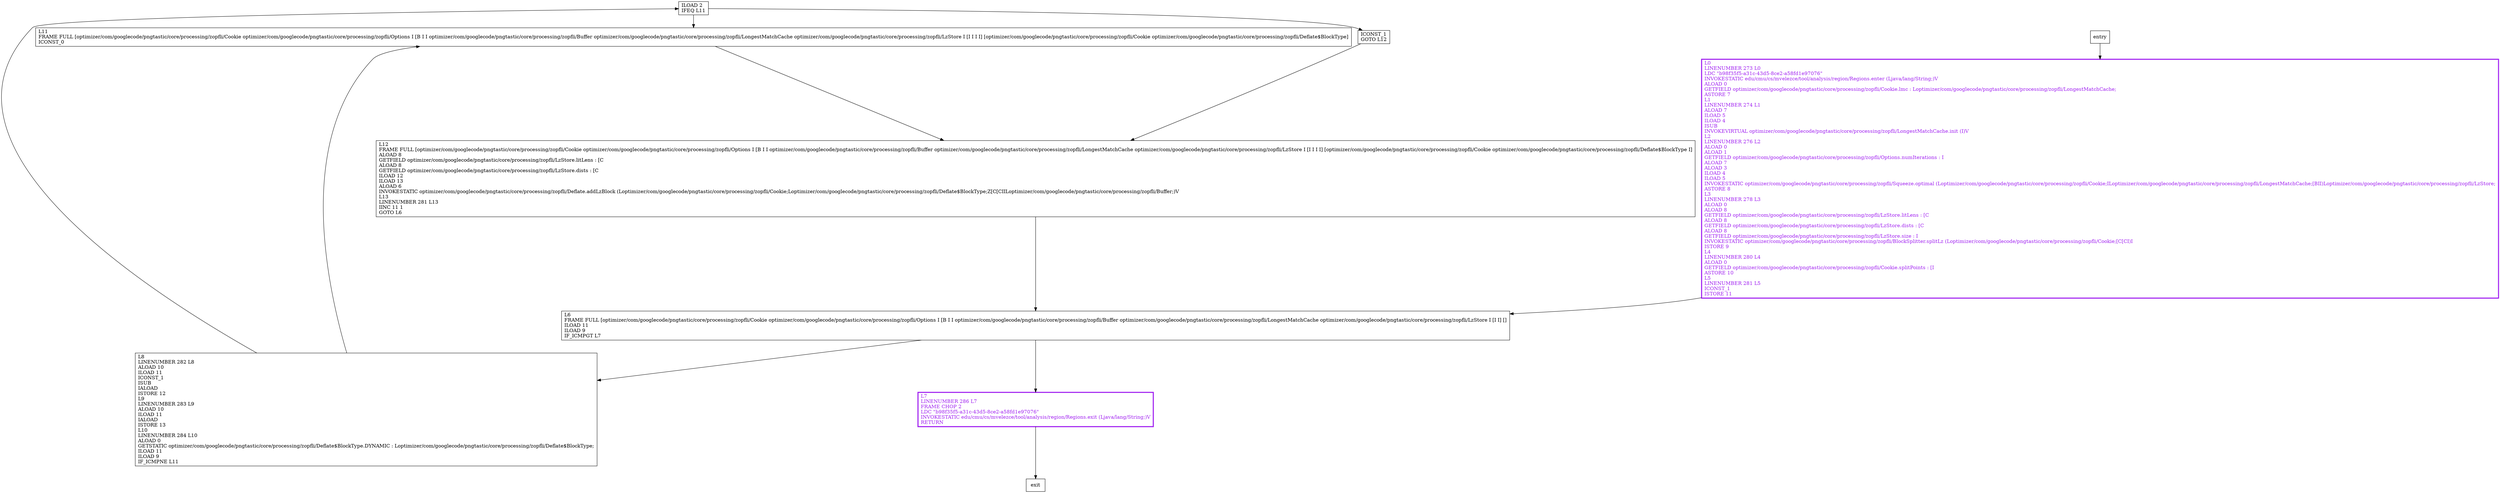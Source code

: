 digraph deflateSplittingLast {
node [shape=record];
698332727 [label="ILOAD 2\lIFEQ L11\l"];
1751862982 [label="L6\lFRAME FULL [optimizer/com/googlecode/pngtastic/core/processing/zopfli/Cookie optimizer/com/googlecode/pngtastic/core/processing/zopfli/Options I [B I I optimizer/com/googlecode/pngtastic/core/processing/zopfli/Buffer optimizer/com/googlecode/pngtastic/core/processing/zopfli/LongestMatchCache optimizer/com/googlecode/pngtastic/core/processing/zopfli/LzStore I [I I] []\lILOAD 11\lILOAD 9\lIF_ICMPGT L7\l"];
507748394 [label="L0\lLINENUMBER 273 L0\lLDC \"b98f35f5-a31c-43d5-8ce2-a58fd1e97076\"\lINVOKESTATIC edu/cmu/cs/mvelezce/tool/analysis/region/Regions.enter (Ljava/lang/String;)V\lALOAD 0\lGETFIELD optimizer/com/googlecode/pngtastic/core/processing/zopfli/Cookie.lmc : Loptimizer/com/googlecode/pngtastic/core/processing/zopfli/LongestMatchCache;\lASTORE 7\lL1\lLINENUMBER 274 L1\lALOAD 7\lILOAD 5\lILOAD 4\lISUB\lINVOKEVIRTUAL optimizer/com/googlecode/pngtastic/core/processing/zopfli/LongestMatchCache.init (I)V\lL2\lLINENUMBER 276 L2\lALOAD 0\lALOAD 1\lGETFIELD optimizer/com/googlecode/pngtastic/core/processing/zopfli/Options.numIterations : I\lALOAD 7\lALOAD 3\lILOAD 4\lILOAD 5\lINVOKESTATIC optimizer/com/googlecode/pngtastic/core/processing/zopfli/Squeeze.optimal (Loptimizer/com/googlecode/pngtastic/core/processing/zopfli/Cookie;ILoptimizer/com/googlecode/pngtastic/core/processing/zopfli/LongestMatchCache;[BII)Loptimizer/com/googlecode/pngtastic/core/processing/zopfli/LzStore;\lASTORE 8\lL3\lLINENUMBER 278 L3\lALOAD 0\lALOAD 8\lGETFIELD optimizer/com/googlecode/pngtastic/core/processing/zopfli/LzStore.litLens : [C\lALOAD 8\lGETFIELD optimizer/com/googlecode/pngtastic/core/processing/zopfli/LzStore.dists : [C\lALOAD 8\lGETFIELD optimizer/com/googlecode/pngtastic/core/processing/zopfli/LzStore.size : I\lINVOKESTATIC optimizer/com/googlecode/pngtastic/core/processing/zopfli/BlockSplitter.splitLz (Loptimizer/com/googlecode/pngtastic/core/processing/zopfli/Cookie;[C[CI)I\lISTORE 9\lL4\lLINENUMBER 280 L4\lALOAD 0\lGETFIELD optimizer/com/googlecode/pngtastic/core/processing/zopfli/Cookie.splitPoints : [I\lASTORE 10\lL5\lLINENUMBER 281 L5\lICONST_1\lISTORE 11\l"];
719192502 [label="L11\lFRAME FULL [optimizer/com/googlecode/pngtastic/core/processing/zopfli/Cookie optimizer/com/googlecode/pngtastic/core/processing/zopfli/Options I [B I I optimizer/com/googlecode/pngtastic/core/processing/zopfli/Buffer optimizer/com/googlecode/pngtastic/core/processing/zopfli/LongestMatchCache optimizer/com/googlecode/pngtastic/core/processing/zopfli/LzStore I [I I I I] [optimizer/com/googlecode/pngtastic/core/processing/zopfli/Cookie optimizer/com/googlecode/pngtastic/core/processing/zopfli/Deflate$BlockType]\lICONST_0\l"];
1016976811 [label="ICONST_1\lGOTO L12\l"];
1494843870 [label="L7\lLINENUMBER 286 L7\lFRAME CHOP 2\lLDC \"b98f35f5-a31c-43d5-8ce2-a58fd1e97076\"\lINVOKESTATIC edu/cmu/cs/mvelezce/tool/analysis/region/Regions.exit (Ljava/lang/String;)V\lRETURN\l"];
1236859180 [label="L8\lLINENUMBER 282 L8\lALOAD 10\lILOAD 11\lICONST_1\lISUB\lIALOAD\lISTORE 12\lL9\lLINENUMBER 283 L9\lALOAD 10\lILOAD 11\lIALOAD\lISTORE 13\lL10\lLINENUMBER 284 L10\lALOAD 0\lGETSTATIC optimizer/com/googlecode/pngtastic/core/processing/zopfli/Deflate$BlockType.DYNAMIC : Loptimizer/com/googlecode/pngtastic/core/processing/zopfli/Deflate$BlockType;\lILOAD 11\lILOAD 9\lIF_ICMPNE L11\l"];
845298317 [label="L12\lFRAME FULL [optimizer/com/googlecode/pngtastic/core/processing/zopfli/Cookie optimizer/com/googlecode/pngtastic/core/processing/zopfli/Options I [B I I optimizer/com/googlecode/pngtastic/core/processing/zopfli/Buffer optimizer/com/googlecode/pngtastic/core/processing/zopfli/LongestMatchCache optimizer/com/googlecode/pngtastic/core/processing/zopfli/LzStore I [I I I I] [optimizer/com/googlecode/pngtastic/core/processing/zopfli/Cookie optimizer/com/googlecode/pngtastic/core/processing/zopfli/Deflate$BlockType I]\lALOAD 8\lGETFIELD optimizer/com/googlecode/pngtastic/core/processing/zopfli/LzStore.litLens : [C\lALOAD 8\lGETFIELD optimizer/com/googlecode/pngtastic/core/processing/zopfli/LzStore.dists : [C\lILOAD 12\lILOAD 13\lALOAD 6\lINVOKESTATIC optimizer/com/googlecode/pngtastic/core/processing/zopfli/Deflate.addLzBlock (Loptimizer/com/googlecode/pngtastic/core/processing/zopfli/Cookie;Loptimizer/com/googlecode/pngtastic/core/processing/zopfli/Deflate$BlockType;Z[C[CIILoptimizer/com/googlecode/pngtastic/core/processing/zopfli/Buffer;)V\lL13\lLINENUMBER 281 L13\lIINC 11 1\lGOTO L6\l"];
entry;
exit;
entry -> 507748394;
698332727 -> 719192502;
698332727 -> 1016976811;
1751862982 -> 1494843870;
1751862982 -> 1236859180;
507748394 -> 1751862982;
719192502 -> 845298317;
1016976811 -> 845298317;
1494843870 -> exit;
1236859180 -> 698332727;
1236859180 -> 719192502;
845298317 -> 1751862982;
507748394[fontcolor="purple", penwidth=3, color="purple"];
1494843870[fontcolor="purple", penwidth=3, color="purple"];
}
